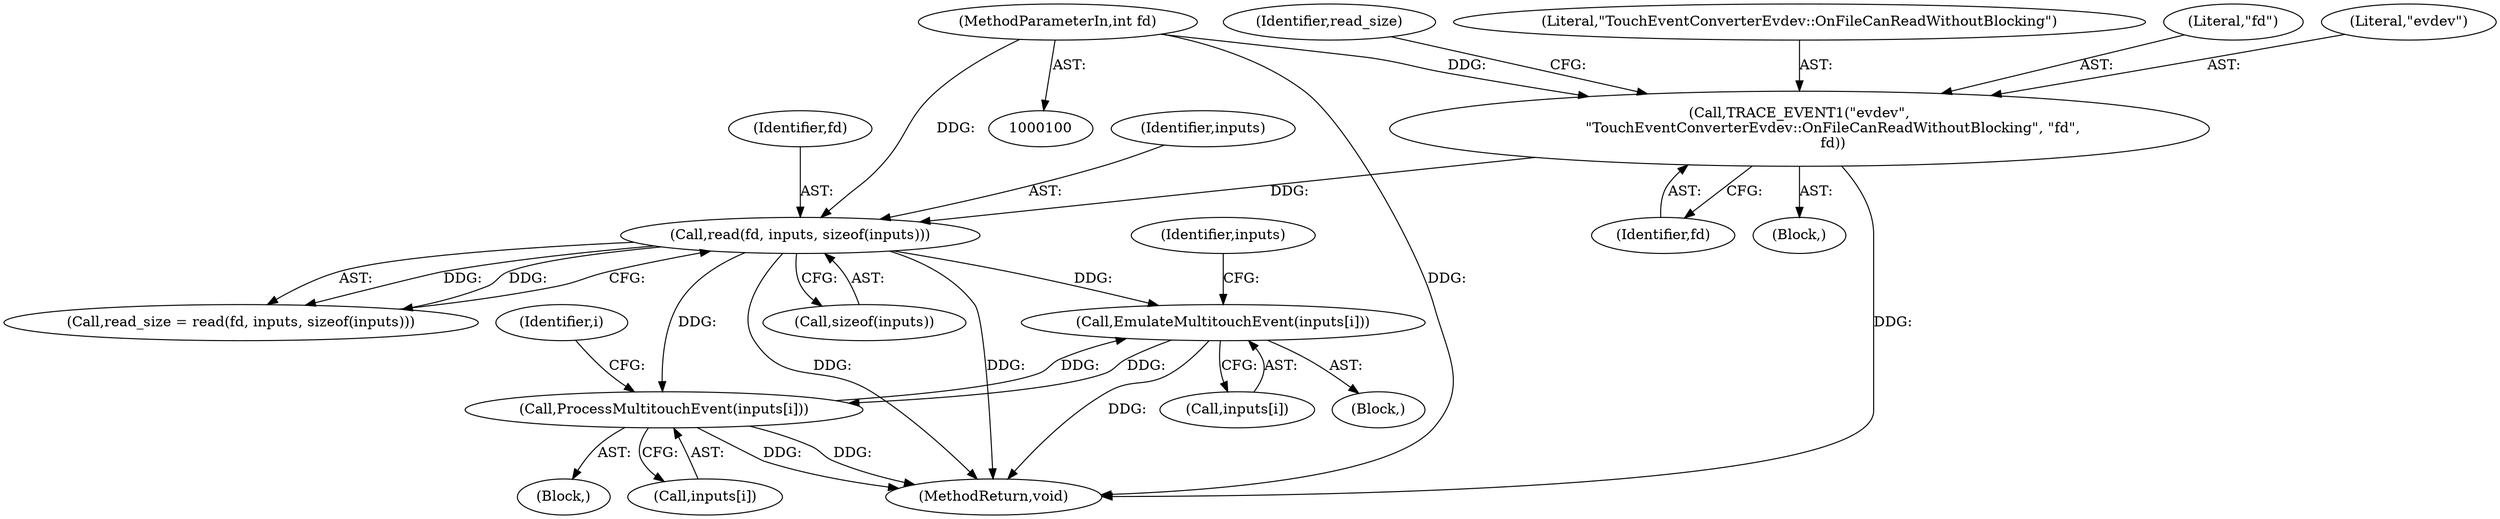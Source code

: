 digraph "0_Chrome_c4363d1ca65494cb7b271625e1ff6541a9f593c9_2@array" {
"1000165" [label="(Call,EmulateMultitouchEvent(inputs[i]))"];
"1000112" [label="(Call,read(fd, inputs, sizeof(inputs)))"];
"1000103" [label="(Call,TRACE_EVENT1(\"evdev\",\n               \"TouchEventConverterEvdev::OnFileCanReadWithoutBlocking\", \"fd\",\n               fd))"];
"1000101" [label="(MethodParameterIn,int fd)"];
"1000169" [label="(Call,ProcessMultitouchEvent(inputs[i]))"];
"1000165" [label="(Call,EmulateMultitouchEvent(inputs[i]))"];
"1000114" [label="(Identifier,inputs)"];
"1000169" [label="(Call,ProcessMultitouchEvent(inputs[i]))"];
"1000166" [label="(Call,inputs[i])"];
"1000160" [label="(Block,)"];
"1000113" [label="(Identifier,fd)"];
"1000104" [label="(Literal,\"evdev\")"];
"1000107" [label="(Identifier,fd)"];
"1000165" [label="(Call,EmulateMultitouchEvent(inputs[i]))"];
"1000101" [label="(MethodParameterIn,int fd)"];
"1000111" [label="(Identifier,read_size)"];
"1000115" [label="(Call,sizeof(inputs))"];
"1000164" [label="(Block,)"];
"1000112" [label="(Call,read(fd, inputs, sizeof(inputs)))"];
"1000103" [label="(Call,TRACE_EVENT1(\"evdev\",\n               \"TouchEventConverterEvdev::OnFileCanReadWithoutBlocking\", \"fd\",\n               fd))"];
"1000159" [label="(Identifier,i)"];
"1000110" [label="(Call,read_size = read(fd, inputs, sizeof(inputs)))"];
"1000170" [label="(Call,inputs[i])"];
"1000173" [label="(MethodReturn,void)"];
"1000171" [label="(Identifier,inputs)"];
"1000105" [label="(Literal,\"TouchEventConverterEvdev::OnFileCanReadWithoutBlocking\")"];
"1000106" [label="(Literal,\"fd\")"];
"1000102" [label="(Block,)"];
"1000165" -> "1000164"  [label="AST: "];
"1000165" -> "1000166"  [label="CFG: "];
"1000166" -> "1000165"  [label="AST: "];
"1000171" -> "1000165"  [label="CFG: "];
"1000165" -> "1000173"  [label="DDG: "];
"1000112" -> "1000165"  [label="DDG: "];
"1000169" -> "1000165"  [label="DDG: "];
"1000165" -> "1000169"  [label="DDG: "];
"1000112" -> "1000110"  [label="AST: "];
"1000112" -> "1000115"  [label="CFG: "];
"1000113" -> "1000112"  [label="AST: "];
"1000114" -> "1000112"  [label="AST: "];
"1000115" -> "1000112"  [label="AST: "];
"1000110" -> "1000112"  [label="CFG: "];
"1000112" -> "1000173"  [label="DDG: "];
"1000112" -> "1000173"  [label="DDG: "];
"1000112" -> "1000110"  [label="DDG: "];
"1000112" -> "1000110"  [label="DDG: "];
"1000103" -> "1000112"  [label="DDG: "];
"1000101" -> "1000112"  [label="DDG: "];
"1000112" -> "1000169"  [label="DDG: "];
"1000103" -> "1000102"  [label="AST: "];
"1000103" -> "1000107"  [label="CFG: "];
"1000104" -> "1000103"  [label="AST: "];
"1000105" -> "1000103"  [label="AST: "];
"1000106" -> "1000103"  [label="AST: "];
"1000107" -> "1000103"  [label="AST: "];
"1000111" -> "1000103"  [label="CFG: "];
"1000103" -> "1000173"  [label="DDG: "];
"1000101" -> "1000103"  [label="DDG: "];
"1000101" -> "1000100"  [label="AST: "];
"1000101" -> "1000173"  [label="DDG: "];
"1000169" -> "1000160"  [label="AST: "];
"1000169" -> "1000170"  [label="CFG: "];
"1000170" -> "1000169"  [label="AST: "];
"1000159" -> "1000169"  [label="CFG: "];
"1000169" -> "1000173"  [label="DDG: "];
"1000169" -> "1000173"  [label="DDG: "];
}
